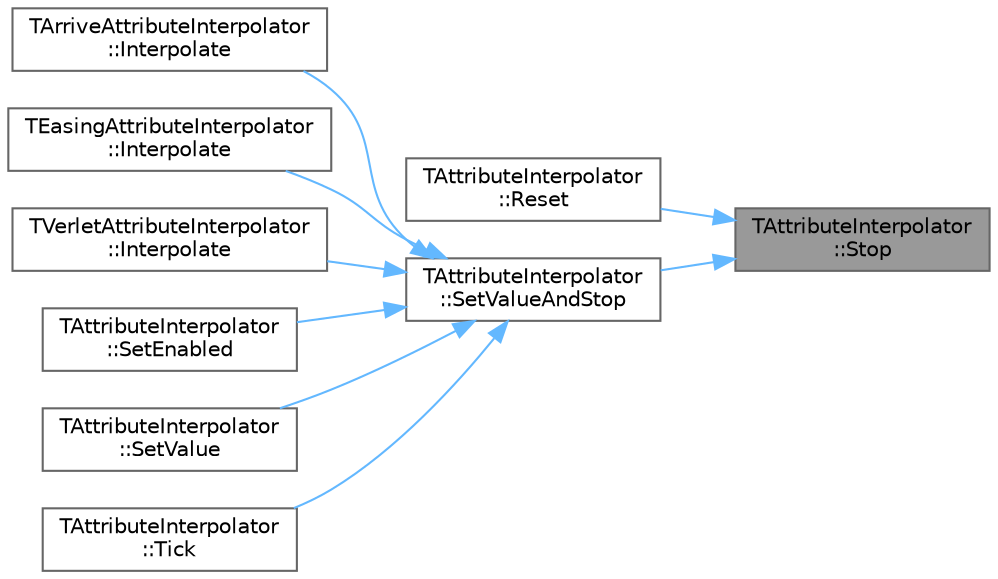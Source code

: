 digraph "TAttributeInterpolator::Stop"
{
 // INTERACTIVE_SVG=YES
 // LATEX_PDF_SIZE
  bgcolor="transparent";
  edge [fontname=Helvetica,fontsize=10,labelfontname=Helvetica,labelfontsize=10];
  node [fontname=Helvetica,fontsize=10,shape=box,height=0.2,width=0.4];
  rankdir="RL";
  Node1 [id="Node000001",label="TAttributeInterpolator\l::Stop",height=0.2,width=0.4,color="gray40", fillcolor="grey60", style="filled", fontcolor="black",tooltip=" "];
  Node1 -> Node2 [id="edge1_Node000001_Node000002",dir="back",color="steelblue1",style="solid",tooltip=" "];
  Node2 [id="Node000002",label="TAttributeInterpolator\l::Reset",height=0.2,width=0.4,color="grey40", fillcolor="white", style="filled",URL="$d4/da5/classTAttributeInterpolator.html#a0764d06626af047bb89b87b0d413ea78",tooltip="Resets the interpolator."];
  Node1 -> Node3 [id="edge2_Node000001_Node000003",dir="back",color="steelblue1",style="solid",tooltip=" "];
  Node3 [id="Node000003",label="TAttributeInterpolator\l::SetValueAndStop",height=0.2,width=0.4,color="grey40", fillcolor="white", style="filled",URL="$d4/da5/classTAttributeInterpolator.html#a1c261e9cd37e43d08b9a0bc22c88fd90",tooltip="Set the internal state of the interpolator and disables animation."];
  Node3 -> Node4 [id="edge3_Node000003_Node000004",dir="back",color="steelblue1",style="solid",tooltip=" "];
  Node4 [id="Node000004",label="TArriveAttributeInterpolator\l::Interpolate",height=0.2,width=0.4,color="grey40", fillcolor="white", style="filled",URL="$d3/d83/classTArriveAttributeInterpolator.html#a360648a7915e091fe86aa72cba804bc7",tooltip=" "];
  Node3 -> Node5 [id="edge4_Node000003_Node000005",dir="back",color="steelblue1",style="solid",tooltip=" "];
  Node5 [id="Node000005",label="TEasingAttributeInterpolator\l::Interpolate",height=0.2,width=0.4,color="grey40", fillcolor="white", style="filled",URL="$df/dbc/classTEasingAttributeInterpolator.html#a9fef1596922b6444d364940a6fceab40",tooltip=" "];
  Node3 -> Node6 [id="edge5_Node000003_Node000006",dir="back",color="steelblue1",style="solid",tooltip=" "];
  Node6 [id="Node000006",label="TVerletAttributeInterpolator\l::Interpolate",height=0.2,width=0.4,color="grey40", fillcolor="white", style="filled",URL="$d8/d0e/classTVerletAttributeInterpolator.html#a3e31960f80990f1613cac222785ef4b3",tooltip=" "];
  Node3 -> Node7 [id="edge6_Node000003_Node000007",dir="back",color="steelblue1",style="solid",tooltip=" "];
  Node7 [id="Node000007",label="TAttributeInterpolator\l::SetEnabled",height=0.2,width=0.4,color="grey40", fillcolor="white", style="filled",URL="$d4/da5/classTAttributeInterpolator.html#a8dbad786b718af866fd06ca7e9416ab7",tooltip=" "];
  Node3 -> Node8 [id="edge7_Node000003_Node000008",dir="back",color="steelblue1",style="solid",tooltip=" "];
  Node8 [id="Node000008",label="TAttributeInterpolator\l::SetValue",height=0.2,width=0.4,color="grey40", fillcolor="white", style="filled",URL="$d4/da5/classTAttributeInterpolator.html#a4f907880a2d5c0985ea06b9884be8c2e",tooltip="Set the internal state of the interpolator."];
  Node3 -> Node9 [id="edge8_Node000003_Node000009",dir="back",color="steelblue1",style="solid",tooltip=" "];
  Node9 [id="Node000009",label="TAttributeInterpolator\l::Tick",height=0.2,width=0.4,color="grey40", fillcolor="white", style="filled",URL="$d4/da5/classTAttributeInterpolator.html#ac3da6e27d09a63aedee79c44de49fe39",tooltip="Updates the interpolator."];
}
